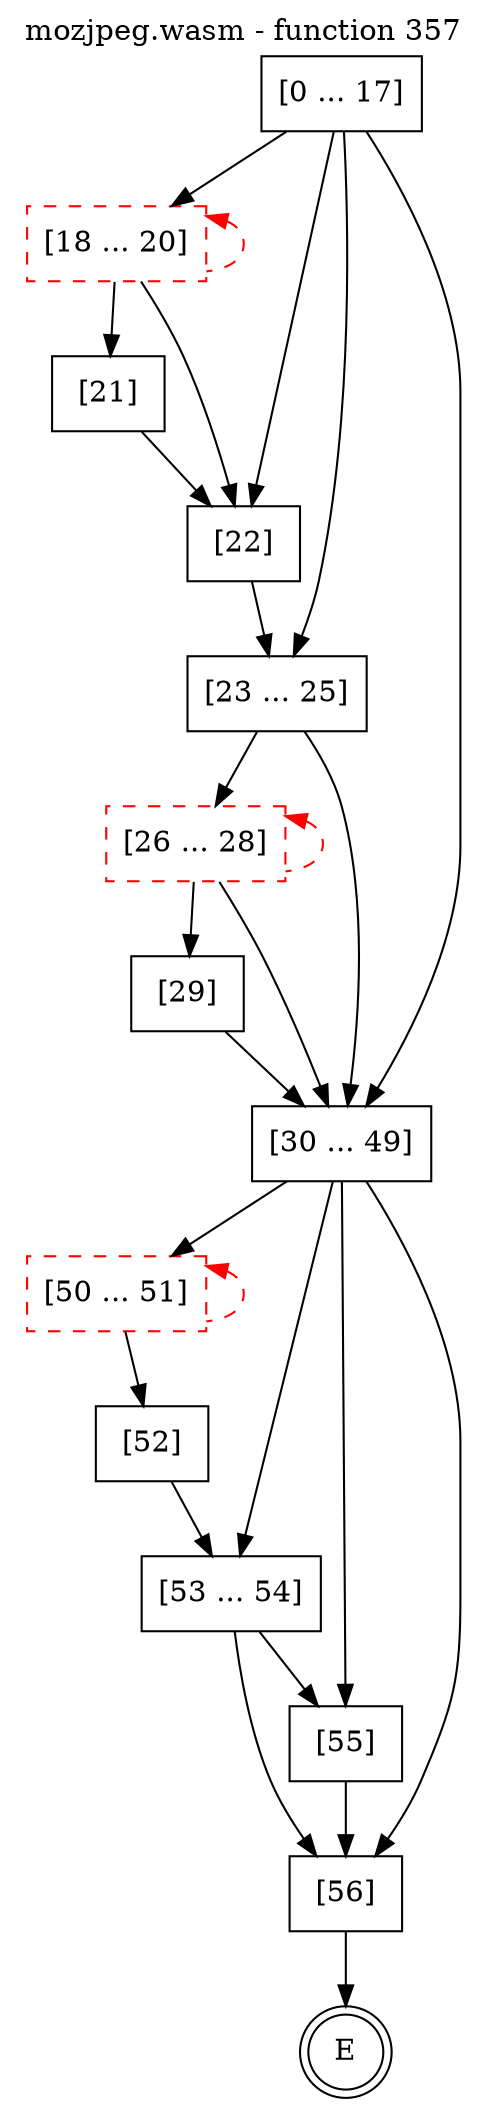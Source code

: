 digraph finite_state_machine {
    label = "mozjpeg.wasm - function 357"
    labelloc =  t
    labelfontsize = 16
    labelfontcolor = black
    labelfontname = "Helvetica"
    node [shape = doublecircle]; E ;
    node [shape = box];
    node [shape=box, color=black, style=solid] 0[label="[0 ... 17]"]
    node [shape=box, color=red, style=dashed] 18[label="[18 ... 20]"]
    node [shape=box, color=black, style=solid] 21[label="[21]"]
    node [shape=box, color=black, style=solid] 22[label="[22]"]
    node [shape=box, color=black, style=solid] 23[label="[23 ... 25]"]
    node [shape=box, color=red, style=dashed] 26[label="[26 ... 28]"]
    node [shape=box, color=black, style=solid] 29[label="[29]"]
    node [shape=box, color=black, style=solid] 30[label="[30 ... 49]"]
    node [shape=box, color=red, style=dashed] 50[label="[50 ... 51]"]
    node [shape=box, color=black, style=solid] 52[label="[52]"]
    node [shape=box, color=black, style=solid] 53[label="[53 ... 54]"]
    node [shape=box, color=black, style=solid] 55[label="[55]"]
    node [shape=box, color=black, style=solid] 56[label="[56]"]
    0 -> 18;
    0 -> 22;
    0 -> 23;
    0 -> 30;
    18 -> 21;
    18 -> 22;
    18 -> 18[style="dashed" color="red" dir=back];
    21 -> 22;
    22 -> 23;
    23 -> 26;
    23 -> 30;
    26 -> 29;
    26 -> 30;
    26 -> 26[style="dashed" color="red" dir=back];
    29 -> 30;
    30 -> 50;
    30 -> 53;
    30 -> 55;
    30 -> 56;
    50 -> 52;
    50 -> 50[style="dashed" color="red" dir=back];
    52 -> 53;
    53 -> 55;
    53 -> 56;
    55 -> 56;
    56 -> E;
}
